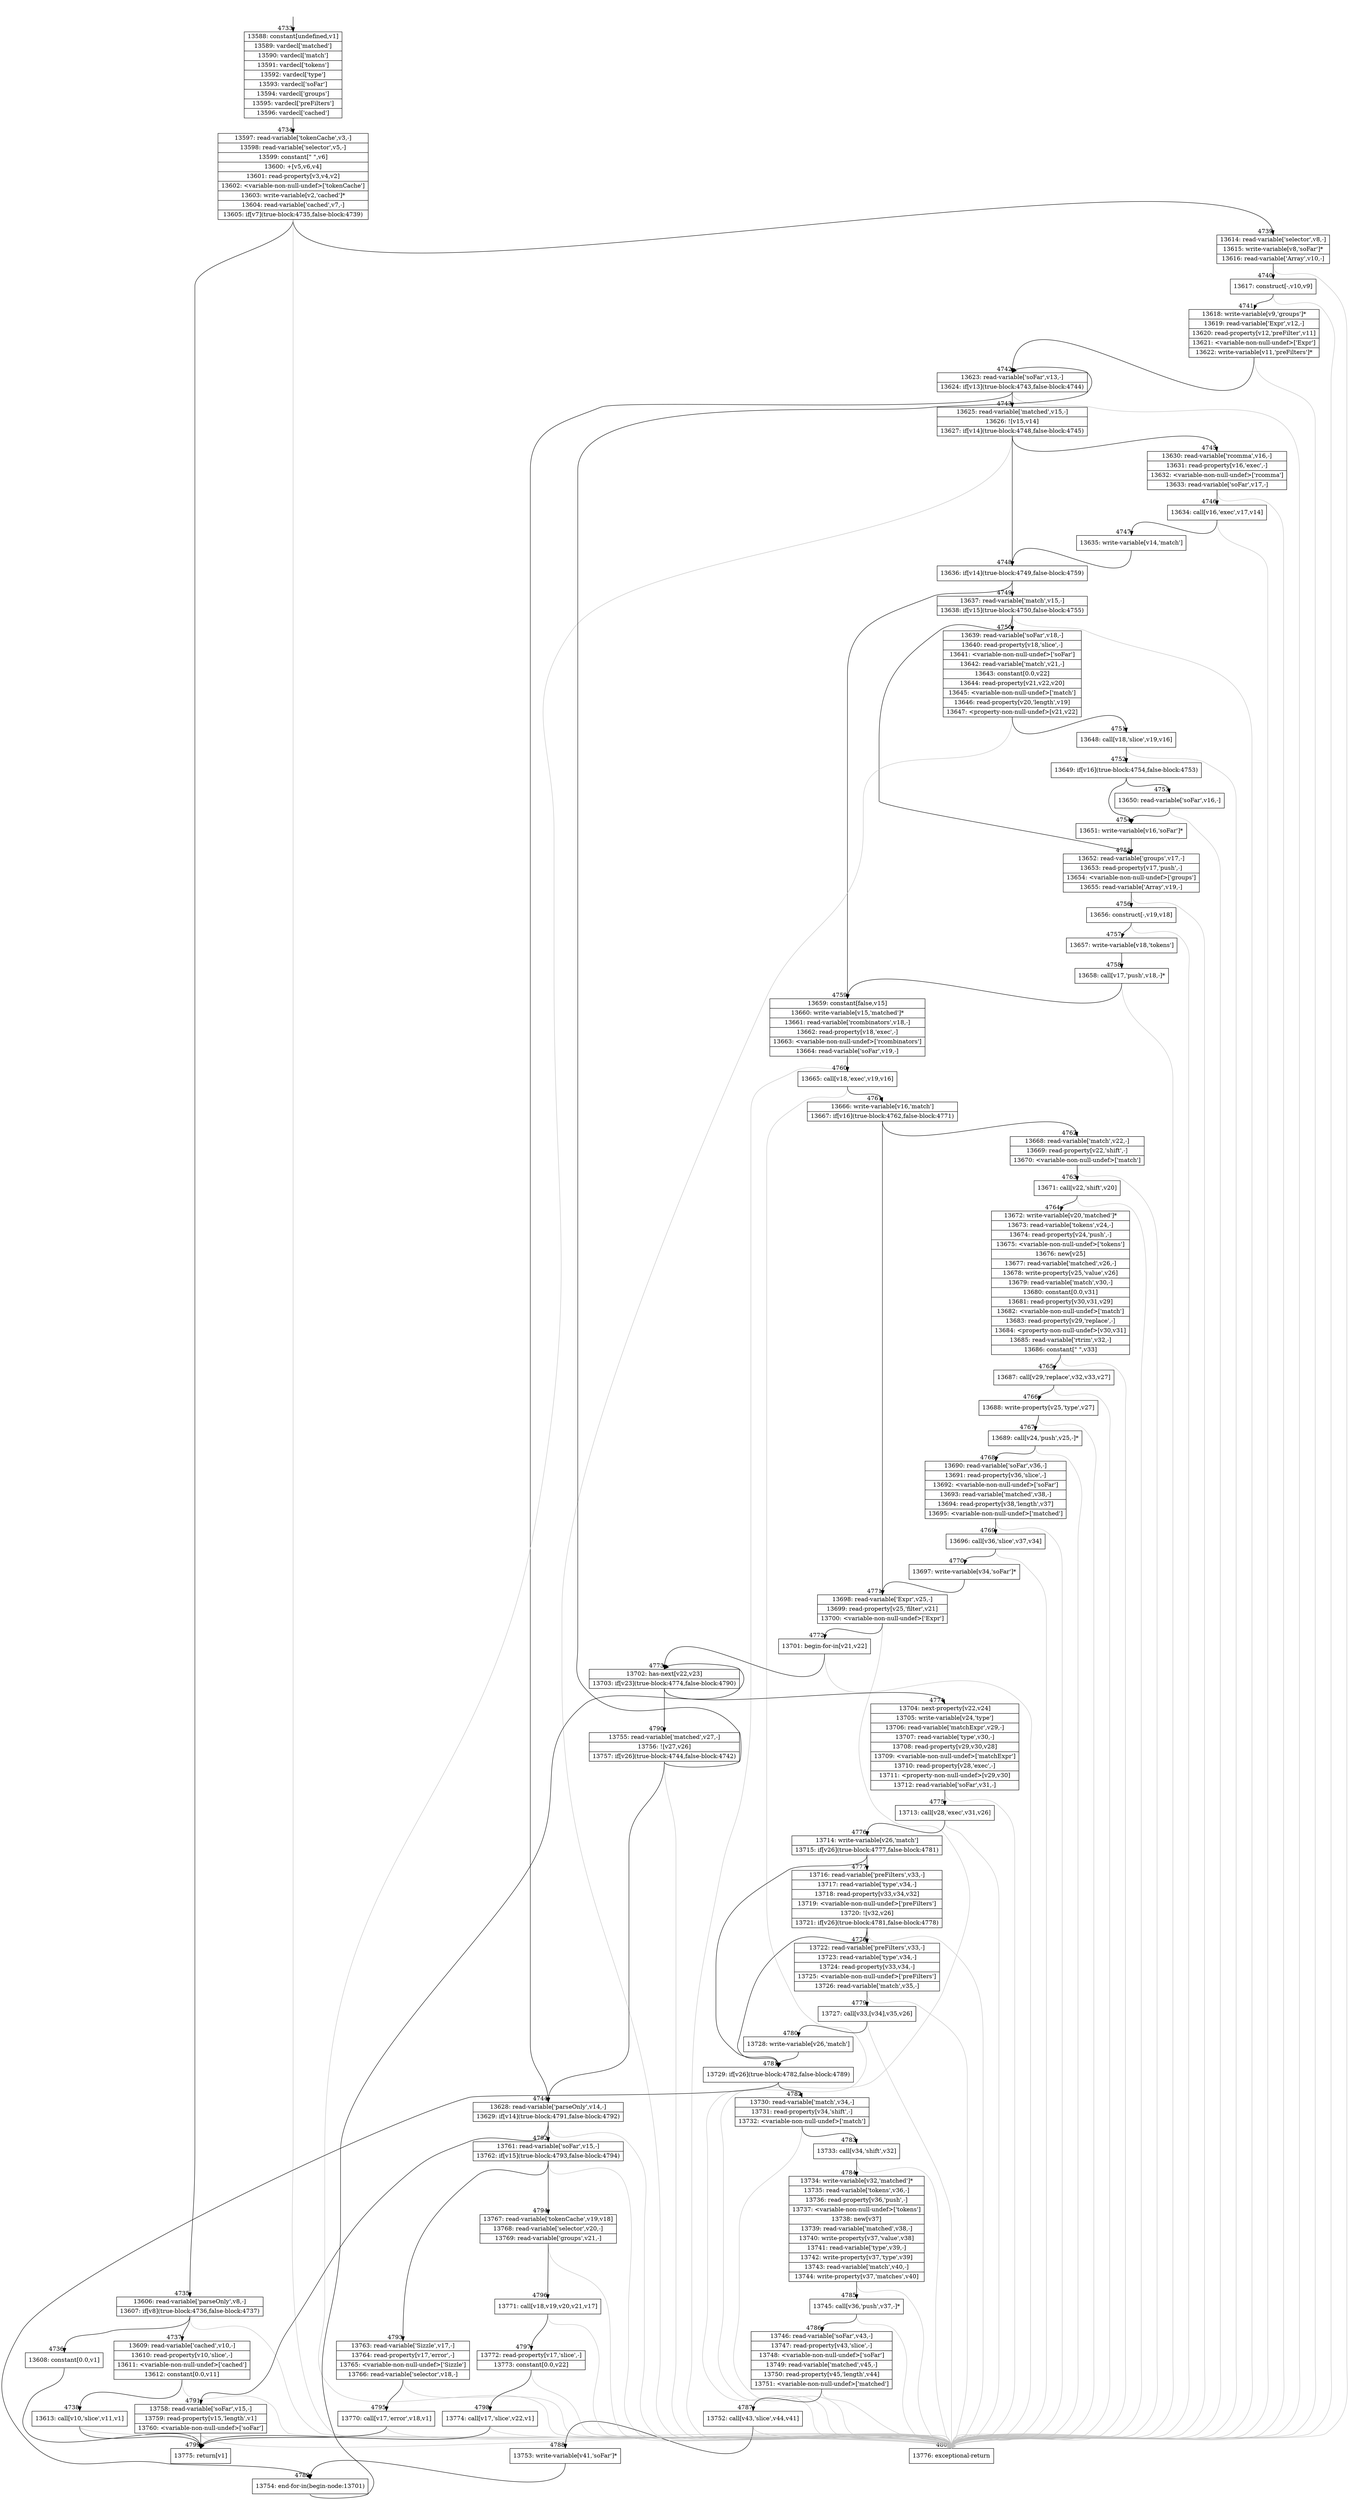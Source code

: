 digraph {
rankdir="TD"
BB_entry318[shape=none,label=""];
BB_entry318 -> BB4733 [tailport=s, headport=n, headlabel="    4733"]
BB4733 [shape=record label="{13588: constant[undefined,v1]|13589: vardecl['matched']|13590: vardecl['match']|13591: vardecl['tokens']|13592: vardecl['type']|13593: vardecl['soFar']|13594: vardecl['groups']|13595: vardecl['preFilters']|13596: vardecl['cached']}" ] 
BB4733 -> BB4734 [tailport=s, headport=n, headlabel="      4734"]
BB4734 [shape=record label="{13597: read-variable['tokenCache',v3,-]|13598: read-variable['selector',v5,-]|13599: constant[\" \",v6]|13600: +[v5,v6,v4]|13601: read-property[v3,v4,v2]|13602: \<variable-non-null-undef\>['tokenCache']|13603: write-variable[v2,'cached']*|13604: read-variable['cached',v7,-]|13605: if[v7](true-block:4735,false-block:4739)}" ] 
BB4734 -> BB4735 [tailport=s, headport=n, headlabel="      4735"]
BB4734 -> BB4739 [tailport=s, headport=n, headlabel="      4739"]
BB4734 -> BB4800 [tailport=s, headport=n, color=gray, headlabel="      4800"]
BB4735 [shape=record label="{13606: read-variable['parseOnly',v8,-]|13607: if[v8](true-block:4736,false-block:4737)}" ] 
BB4735 -> BB4736 [tailport=s, headport=n, headlabel="      4736"]
BB4735 -> BB4737 [tailport=s, headport=n, headlabel="      4737"]
BB4735 -> BB4800 [tailport=s, headport=n, color=gray]
BB4736 [shape=record label="{13608: constant[0.0,v1]}" ] 
BB4736 -> BB4799 [tailport=s, headport=n, headlabel="      4799"]
BB4737 [shape=record label="{13609: read-variable['cached',v10,-]|13610: read-property[v10,'slice',-]|13611: \<variable-non-null-undef\>['cached']|13612: constant[0.0,v11]}" ] 
BB4737 -> BB4738 [tailport=s, headport=n, headlabel="      4738"]
BB4737 -> BB4800 [tailport=s, headport=n, color=gray]
BB4738 [shape=record label="{13613: call[v10,'slice',v11,v1]}" ] 
BB4738 -> BB4799 [tailport=s, headport=n]
BB4738 -> BB4800 [tailport=s, headport=n, color=gray]
BB4739 [shape=record label="{13614: read-variable['selector',v8,-]|13615: write-variable[v8,'soFar']*|13616: read-variable['Array',v10,-]}" ] 
BB4739 -> BB4740 [tailport=s, headport=n, headlabel="      4740"]
BB4739 -> BB4800 [tailport=s, headport=n, color=gray]
BB4740 [shape=record label="{13617: construct[-,v10,v9]}" ] 
BB4740 -> BB4741 [tailport=s, headport=n, headlabel="      4741"]
BB4740 -> BB4800 [tailport=s, headport=n, color=gray]
BB4741 [shape=record label="{13618: write-variable[v9,'groups']*|13619: read-variable['Expr',v12,-]|13620: read-property[v12,'preFilter',v11]|13621: \<variable-non-null-undef\>['Expr']|13622: write-variable[v11,'preFilters']*}" ] 
BB4741 -> BB4742 [tailport=s, headport=n, headlabel="      4742"]
BB4741 -> BB4800 [tailport=s, headport=n, color=gray]
BB4742 [shape=record label="{13623: read-variable['soFar',v13,-]|13624: if[v13](true-block:4743,false-block:4744)}" ] 
BB4742 -> BB4743 [tailport=s, headport=n, headlabel="      4743"]
BB4742 -> BB4744 [tailport=s, headport=n, headlabel="      4744"]
BB4742 -> BB4800 [tailport=s, headport=n, color=gray]
BB4743 [shape=record label="{13625: read-variable['matched',v15,-]|13626: ![v15,v14]|13627: if[v14](true-block:4748,false-block:4745)}" ] 
BB4743 -> BB4748 [tailport=s, headport=n, headlabel="      4748"]
BB4743 -> BB4745 [tailport=s, headport=n, headlabel="      4745"]
BB4743 -> BB4800 [tailport=s, headport=n, color=gray]
BB4744 [shape=record label="{13628: read-variable['parseOnly',v14,-]|13629: if[v14](true-block:4791,false-block:4792)}" ] 
BB4744 -> BB4791 [tailport=s, headport=n, headlabel="      4791"]
BB4744 -> BB4792 [tailport=s, headport=n, headlabel="      4792"]
BB4744 -> BB4800 [tailport=s, headport=n, color=gray]
BB4745 [shape=record label="{13630: read-variable['rcomma',v16,-]|13631: read-property[v16,'exec',-]|13632: \<variable-non-null-undef\>['rcomma']|13633: read-variable['soFar',v17,-]}" ] 
BB4745 -> BB4746 [tailport=s, headport=n, headlabel="      4746"]
BB4745 -> BB4800 [tailport=s, headport=n, color=gray]
BB4746 [shape=record label="{13634: call[v16,'exec',v17,v14]}" ] 
BB4746 -> BB4747 [tailport=s, headport=n, headlabel="      4747"]
BB4746 -> BB4800 [tailport=s, headport=n, color=gray]
BB4747 [shape=record label="{13635: write-variable[v14,'match']}" ] 
BB4747 -> BB4748 [tailport=s, headport=n]
BB4748 [shape=record label="{13636: if[v14](true-block:4749,false-block:4759)}" ] 
BB4748 -> BB4749 [tailport=s, headport=n, headlabel="      4749"]
BB4748 -> BB4759 [tailport=s, headport=n, headlabel="      4759"]
BB4749 [shape=record label="{13637: read-variable['match',v15,-]|13638: if[v15](true-block:4750,false-block:4755)}" ] 
BB4749 -> BB4750 [tailport=s, headport=n, headlabel="      4750"]
BB4749 -> BB4755 [tailport=s, headport=n, headlabel="      4755"]
BB4749 -> BB4800 [tailport=s, headport=n, color=gray]
BB4750 [shape=record label="{13639: read-variable['soFar',v18,-]|13640: read-property[v18,'slice',-]|13641: \<variable-non-null-undef\>['soFar']|13642: read-variable['match',v21,-]|13643: constant[0.0,v22]|13644: read-property[v21,v22,v20]|13645: \<variable-non-null-undef\>['match']|13646: read-property[v20,'length',v19]|13647: \<property-non-null-undef\>[v21,v22]}" ] 
BB4750 -> BB4751 [tailport=s, headport=n, headlabel="      4751"]
BB4750 -> BB4800 [tailport=s, headport=n, color=gray]
BB4751 [shape=record label="{13648: call[v18,'slice',v19,v16]}" ] 
BB4751 -> BB4752 [tailport=s, headport=n, headlabel="      4752"]
BB4751 -> BB4800 [tailport=s, headport=n, color=gray]
BB4752 [shape=record label="{13649: if[v16](true-block:4754,false-block:4753)}" ] 
BB4752 -> BB4754 [tailport=s, headport=n, headlabel="      4754"]
BB4752 -> BB4753 [tailport=s, headport=n, headlabel="      4753"]
BB4753 [shape=record label="{13650: read-variable['soFar',v16,-]}" ] 
BB4753 -> BB4754 [tailport=s, headport=n]
BB4753 -> BB4800 [tailport=s, headport=n, color=gray]
BB4754 [shape=record label="{13651: write-variable[v16,'soFar']*}" ] 
BB4754 -> BB4755 [tailport=s, headport=n]
BB4755 [shape=record label="{13652: read-variable['groups',v17,-]|13653: read-property[v17,'push',-]|13654: \<variable-non-null-undef\>['groups']|13655: read-variable['Array',v19,-]}" ] 
BB4755 -> BB4756 [tailport=s, headport=n, headlabel="      4756"]
BB4755 -> BB4800 [tailport=s, headport=n, color=gray]
BB4756 [shape=record label="{13656: construct[-,v19,v18]}" ] 
BB4756 -> BB4757 [tailport=s, headport=n, headlabel="      4757"]
BB4756 -> BB4800 [tailport=s, headport=n, color=gray]
BB4757 [shape=record label="{13657: write-variable[v18,'tokens']}" ] 
BB4757 -> BB4758 [tailport=s, headport=n, headlabel="      4758"]
BB4758 [shape=record label="{13658: call[v17,'push',v18,-]*}" ] 
BB4758 -> BB4759 [tailport=s, headport=n]
BB4758 -> BB4800 [tailport=s, headport=n, color=gray]
BB4759 [shape=record label="{13659: constant[false,v15]|13660: write-variable[v15,'matched']*|13661: read-variable['rcombinators',v18,-]|13662: read-property[v18,'exec',-]|13663: \<variable-non-null-undef\>['rcombinators']|13664: read-variable['soFar',v19,-]}" ] 
BB4759 -> BB4760 [tailport=s, headport=n, headlabel="      4760"]
BB4759 -> BB4800 [tailport=s, headport=n, color=gray]
BB4760 [shape=record label="{13665: call[v18,'exec',v19,v16]}" ] 
BB4760 -> BB4761 [tailport=s, headport=n, headlabel="      4761"]
BB4760 -> BB4800 [tailport=s, headport=n, color=gray]
BB4761 [shape=record label="{13666: write-variable[v16,'match']|13667: if[v16](true-block:4762,false-block:4771)}" ] 
BB4761 -> BB4762 [tailport=s, headport=n, headlabel="      4762"]
BB4761 -> BB4771 [tailport=s, headport=n, headlabel="      4771"]
BB4762 [shape=record label="{13668: read-variable['match',v22,-]|13669: read-property[v22,'shift',-]|13670: \<variable-non-null-undef\>['match']}" ] 
BB4762 -> BB4763 [tailport=s, headport=n, headlabel="      4763"]
BB4762 -> BB4800 [tailport=s, headport=n, color=gray]
BB4763 [shape=record label="{13671: call[v22,'shift',v20]}" ] 
BB4763 -> BB4764 [tailport=s, headport=n, headlabel="      4764"]
BB4763 -> BB4800 [tailport=s, headport=n, color=gray]
BB4764 [shape=record label="{13672: write-variable[v20,'matched']*|13673: read-variable['tokens',v24,-]|13674: read-property[v24,'push',-]|13675: \<variable-non-null-undef\>['tokens']|13676: new[v25]|13677: read-variable['matched',v26,-]|13678: write-property[v25,'value',v26]|13679: read-variable['match',v30,-]|13680: constant[0.0,v31]|13681: read-property[v30,v31,v29]|13682: \<variable-non-null-undef\>['match']|13683: read-property[v29,'replace',-]|13684: \<property-non-null-undef\>[v30,v31]|13685: read-variable['rtrim',v32,-]|13686: constant[\" \",v33]}" ] 
BB4764 -> BB4765 [tailport=s, headport=n, headlabel="      4765"]
BB4764 -> BB4800 [tailport=s, headport=n, color=gray]
BB4765 [shape=record label="{13687: call[v29,'replace',v32,v33,v27]}" ] 
BB4765 -> BB4766 [tailport=s, headport=n, headlabel="      4766"]
BB4765 -> BB4800 [tailport=s, headport=n, color=gray]
BB4766 [shape=record label="{13688: write-property[v25,'type',v27]}" ] 
BB4766 -> BB4767 [tailport=s, headport=n, headlabel="      4767"]
BB4766 -> BB4800 [tailport=s, headport=n, color=gray]
BB4767 [shape=record label="{13689: call[v24,'push',v25,-]*}" ] 
BB4767 -> BB4768 [tailport=s, headport=n, headlabel="      4768"]
BB4767 -> BB4800 [tailport=s, headport=n, color=gray]
BB4768 [shape=record label="{13690: read-variable['soFar',v36,-]|13691: read-property[v36,'slice',-]|13692: \<variable-non-null-undef\>['soFar']|13693: read-variable['matched',v38,-]|13694: read-property[v38,'length',v37]|13695: \<variable-non-null-undef\>['matched']}" ] 
BB4768 -> BB4769 [tailport=s, headport=n, headlabel="      4769"]
BB4768 -> BB4800 [tailport=s, headport=n, color=gray]
BB4769 [shape=record label="{13696: call[v36,'slice',v37,v34]}" ] 
BB4769 -> BB4770 [tailport=s, headport=n, headlabel="      4770"]
BB4769 -> BB4800 [tailport=s, headport=n, color=gray]
BB4770 [shape=record label="{13697: write-variable[v34,'soFar']*}" ] 
BB4770 -> BB4771 [tailport=s, headport=n]
BB4771 [shape=record label="{13698: read-variable['Expr',v25,-]|13699: read-property[v25,'filter',v21]|13700: \<variable-non-null-undef\>['Expr']}" ] 
BB4771 -> BB4772 [tailport=s, headport=n, headlabel="      4772"]
BB4771 -> BB4800 [tailport=s, headport=n, color=gray]
BB4772 [shape=record label="{13701: begin-for-in[v21,v22]}" ] 
BB4772 -> BB4773 [tailport=s, headport=n, headlabel="      4773"]
BB4772 -> BB4800 [tailport=s, headport=n, color=gray]
BB4773 [shape=record label="{13702: has-next[v22,v23]|13703: if[v23](true-block:4774,false-block:4790)}" ] 
BB4773 -> BB4774 [tailport=s, headport=n, headlabel="      4774"]
BB4773 -> BB4790 [tailport=s, headport=n, headlabel="      4790"]
BB4774 [shape=record label="{13704: next-property[v22,v24]|13705: write-variable[v24,'type']|13706: read-variable['matchExpr',v29,-]|13707: read-variable['type',v30,-]|13708: read-property[v29,v30,v28]|13709: \<variable-non-null-undef\>['matchExpr']|13710: read-property[v28,'exec',-]|13711: \<property-non-null-undef\>[v29,v30]|13712: read-variable['soFar',v31,-]}" ] 
BB4774 -> BB4775 [tailport=s, headport=n, headlabel="      4775"]
BB4774 -> BB4800 [tailport=s, headport=n, color=gray]
BB4775 [shape=record label="{13713: call[v28,'exec',v31,v26]}" ] 
BB4775 -> BB4776 [tailport=s, headport=n, headlabel="      4776"]
BB4775 -> BB4800 [tailport=s, headport=n, color=gray]
BB4776 [shape=record label="{13714: write-variable[v26,'match']|13715: if[v26](true-block:4777,false-block:4781)}" ] 
BB4776 -> BB4781 [tailport=s, headport=n, headlabel="      4781"]
BB4776 -> BB4777 [tailport=s, headport=n, headlabel="      4777"]
BB4777 [shape=record label="{13716: read-variable['preFilters',v33,-]|13717: read-variable['type',v34,-]|13718: read-property[v33,v34,v32]|13719: \<variable-non-null-undef\>['preFilters']|13720: ![v32,v26]|13721: if[v26](true-block:4781,false-block:4778)}" ] 
BB4777 -> BB4781 [tailport=s, headport=n]
BB4777 -> BB4778 [tailport=s, headport=n, headlabel="      4778"]
BB4777 -> BB4800 [tailport=s, headport=n, color=gray]
BB4778 [shape=record label="{13722: read-variable['preFilters',v33,-]|13723: read-variable['type',v34,-]|13724: read-property[v33,v34,-]|13725: \<variable-non-null-undef\>['preFilters']|13726: read-variable['match',v35,-]}" ] 
BB4778 -> BB4779 [tailport=s, headport=n, headlabel="      4779"]
BB4778 -> BB4800 [tailport=s, headport=n, color=gray]
BB4779 [shape=record label="{13727: call[v33,[v34],v35,v26]}" ] 
BB4779 -> BB4780 [tailport=s, headport=n, headlabel="      4780"]
BB4779 -> BB4800 [tailport=s, headport=n, color=gray]
BB4780 [shape=record label="{13728: write-variable[v26,'match']}" ] 
BB4780 -> BB4781 [tailport=s, headport=n]
BB4781 [shape=record label="{13729: if[v26](true-block:4782,false-block:4789)}" ] 
BB4781 -> BB4782 [tailport=s, headport=n, headlabel="      4782"]
BB4781 -> BB4789 [tailport=s, headport=n, headlabel="      4789"]
BB4782 [shape=record label="{13730: read-variable['match',v34,-]|13731: read-property[v34,'shift',-]|13732: \<variable-non-null-undef\>['match']}" ] 
BB4782 -> BB4783 [tailport=s, headport=n, headlabel="      4783"]
BB4782 -> BB4800 [tailport=s, headport=n, color=gray]
BB4783 [shape=record label="{13733: call[v34,'shift',v32]}" ] 
BB4783 -> BB4784 [tailport=s, headport=n, headlabel="      4784"]
BB4783 -> BB4800 [tailport=s, headport=n, color=gray]
BB4784 [shape=record label="{13734: write-variable[v32,'matched']*|13735: read-variable['tokens',v36,-]|13736: read-property[v36,'push',-]|13737: \<variable-non-null-undef\>['tokens']|13738: new[v37]|13739: read-variable['matched',v38,-]|13740: write-property[v37,'value',v38]|13741: read-variable['type',v39,-]|13742: write-property[v37,'type',v39]|13743: read-variable['match',v40,-]|13744: write-property[v37,'matches',v40]}" ] 
BB4784 -> BB4785 [tailport=s, headport=n, headlabel="      4785"]
BB4784 -> BB4800 [tailport=s, headport=n, color=gray]
BB4785 [shape=record label="{13745: call[v36,'push',v37,-]*}" ] 
BB4785 -> BB4786 [tailport=s, headport=n, headlabel="      4786"]
BB4785 -> BB4800 [tailport=s, headport=n, color=gray]
BB4786 [shape=record label="{13746: read-variable['soFar',v43,-]|13747: read-property[v43,'slice',-]|13748: \<variable-non-null-undef\>['soFar']|13749: read-variable['matched',v45,-]|13750: read-property[v45,'length',v44]|13751: \<variable-non-null-undef\>['matched']}" ] 
BB4786 -> BB4787 [tailport=s, headport=n, headlabel="      4787"]
BB4786 -> BB4800 [tailport=s, headport=n, color=gray]
BB4787 [shape=record label="{13752: call[v43,'slice',v44,v41]}" ] 
BB4787 -> BB4788 [tailport=s, headport=n, headlabel="      4788"]
BB4787 -> BB4800 [tailport=s, headport=n, color=gray]
BB4788 [shape=record label="{13753: write-variable[v41,'soFar']*}" ] 
BB4788 -> BB4789 [tailport=s, headport=n]
BB4789 [shape=record label="{13754: end-for-in(begin-node:13701)}" ] 
BB4789 -> BB4773 [tailport=s, headport=n]
BB4790 [shape=record label="{13755: read-variable['matched',v27,-]|13756: ![v27,v26]|13757: if[v26](true-block:4744,false-block:4742)}" ] 
BB4790 -> BB4744 [tailport=s, headport=n]
BB4790 -> BB4742 [tailport=s, headport=n]
BB4790 -> BB4800 [tailport=s, headport=n, color=gray]
BB4791 [shape=record label="{13758: read-variable['soFar',v15,-]|13759: read-property[v15,'length',v1]|13760: \<variable-non-null-undef\>['soFar']}" ] 
BB4791 -> BB4799 [tailport=s, headport=n]
BB4791 -> BB4800 [tailport=s, headport=n, color=gray]
BB4792 [shape=record label="{13761: read-variable['soFar',v15,-]|13762: if[v15](true-block:4793,false-block:4794)}" ] 
BB4792 -> BB4793 [tailport=s, headport=n, headlabel="      4793"]
BB4792 -> BB4794 [tailport=s, headport=n, headlabel="      4794"]
BB4792 -> BB4800 [tailport=s, headport=n, color=gray]
BB4793 [shape=record label="{13763: read-variable['Sizzle',v17,-]|13764: read-property[v17,'error',-]|13765: \<variable-non-null-undef\>['Sizzle']|13766: read-variable['selector',v18,-]}" ] 
BB4793 -> BB4795 [tailport=s, headport=n, headlabel="      4795"]
BB4793 -> BB4800 [tailport=s, headport=n, color=gray]
BB4794 [shape=record label="{13767: read-variable['tokenCache',v19,v18]|13768: read-variable['selector',v20,-]|13769: read-variable['groups',v21,-]}" ] 
BB4794 -> BB4796 [tailport=s, headport=n, headlabel="      4796"]
BB4794 -> BB4800 [tailport=s, headport=n, color=gray]
BB4795 [shape=record label="{13770: call[v17,'error',v18,v1]}" ] 
BB4795 -> BB4799 [tailport=s, headport=n]
BB4795 -> BB4800 [tailport=s, headport=n, color=gray]
BB4796 [shape=record label="{13771: call[v18,v19,v20,v21,v17]}" ] 
BB4796 -> BB4797 [tailport=s, headport=n, headlabel="      4797"]
BB4796 -> BB4800 [tailport=s, headport=n, color=gray]
BB4797 [shape=record label="{13772: read-property[v17,'slice',-]|13773: constant[0.0,v22]}" ] 
BB4797 -> BB4798 [tailport=s, headport=n, headlabel="      4798"]
BB4797 -> BB4800 [tailport=s, headport=n, color=gray]
BB4798 [shape=record label="{13774: call[v17,'slice',v22,v1]}" ] 
BB4798 -> BB4799 [tailport=s, headport=n]
BB4798 -> BB4800 [tailport=s, headport=n, color=gray]
BB4799 [shape=record label="{13775: return[v1]}" ] 
BB4800 [shape=record label="{13776: exceptional-return}" ] 
}
